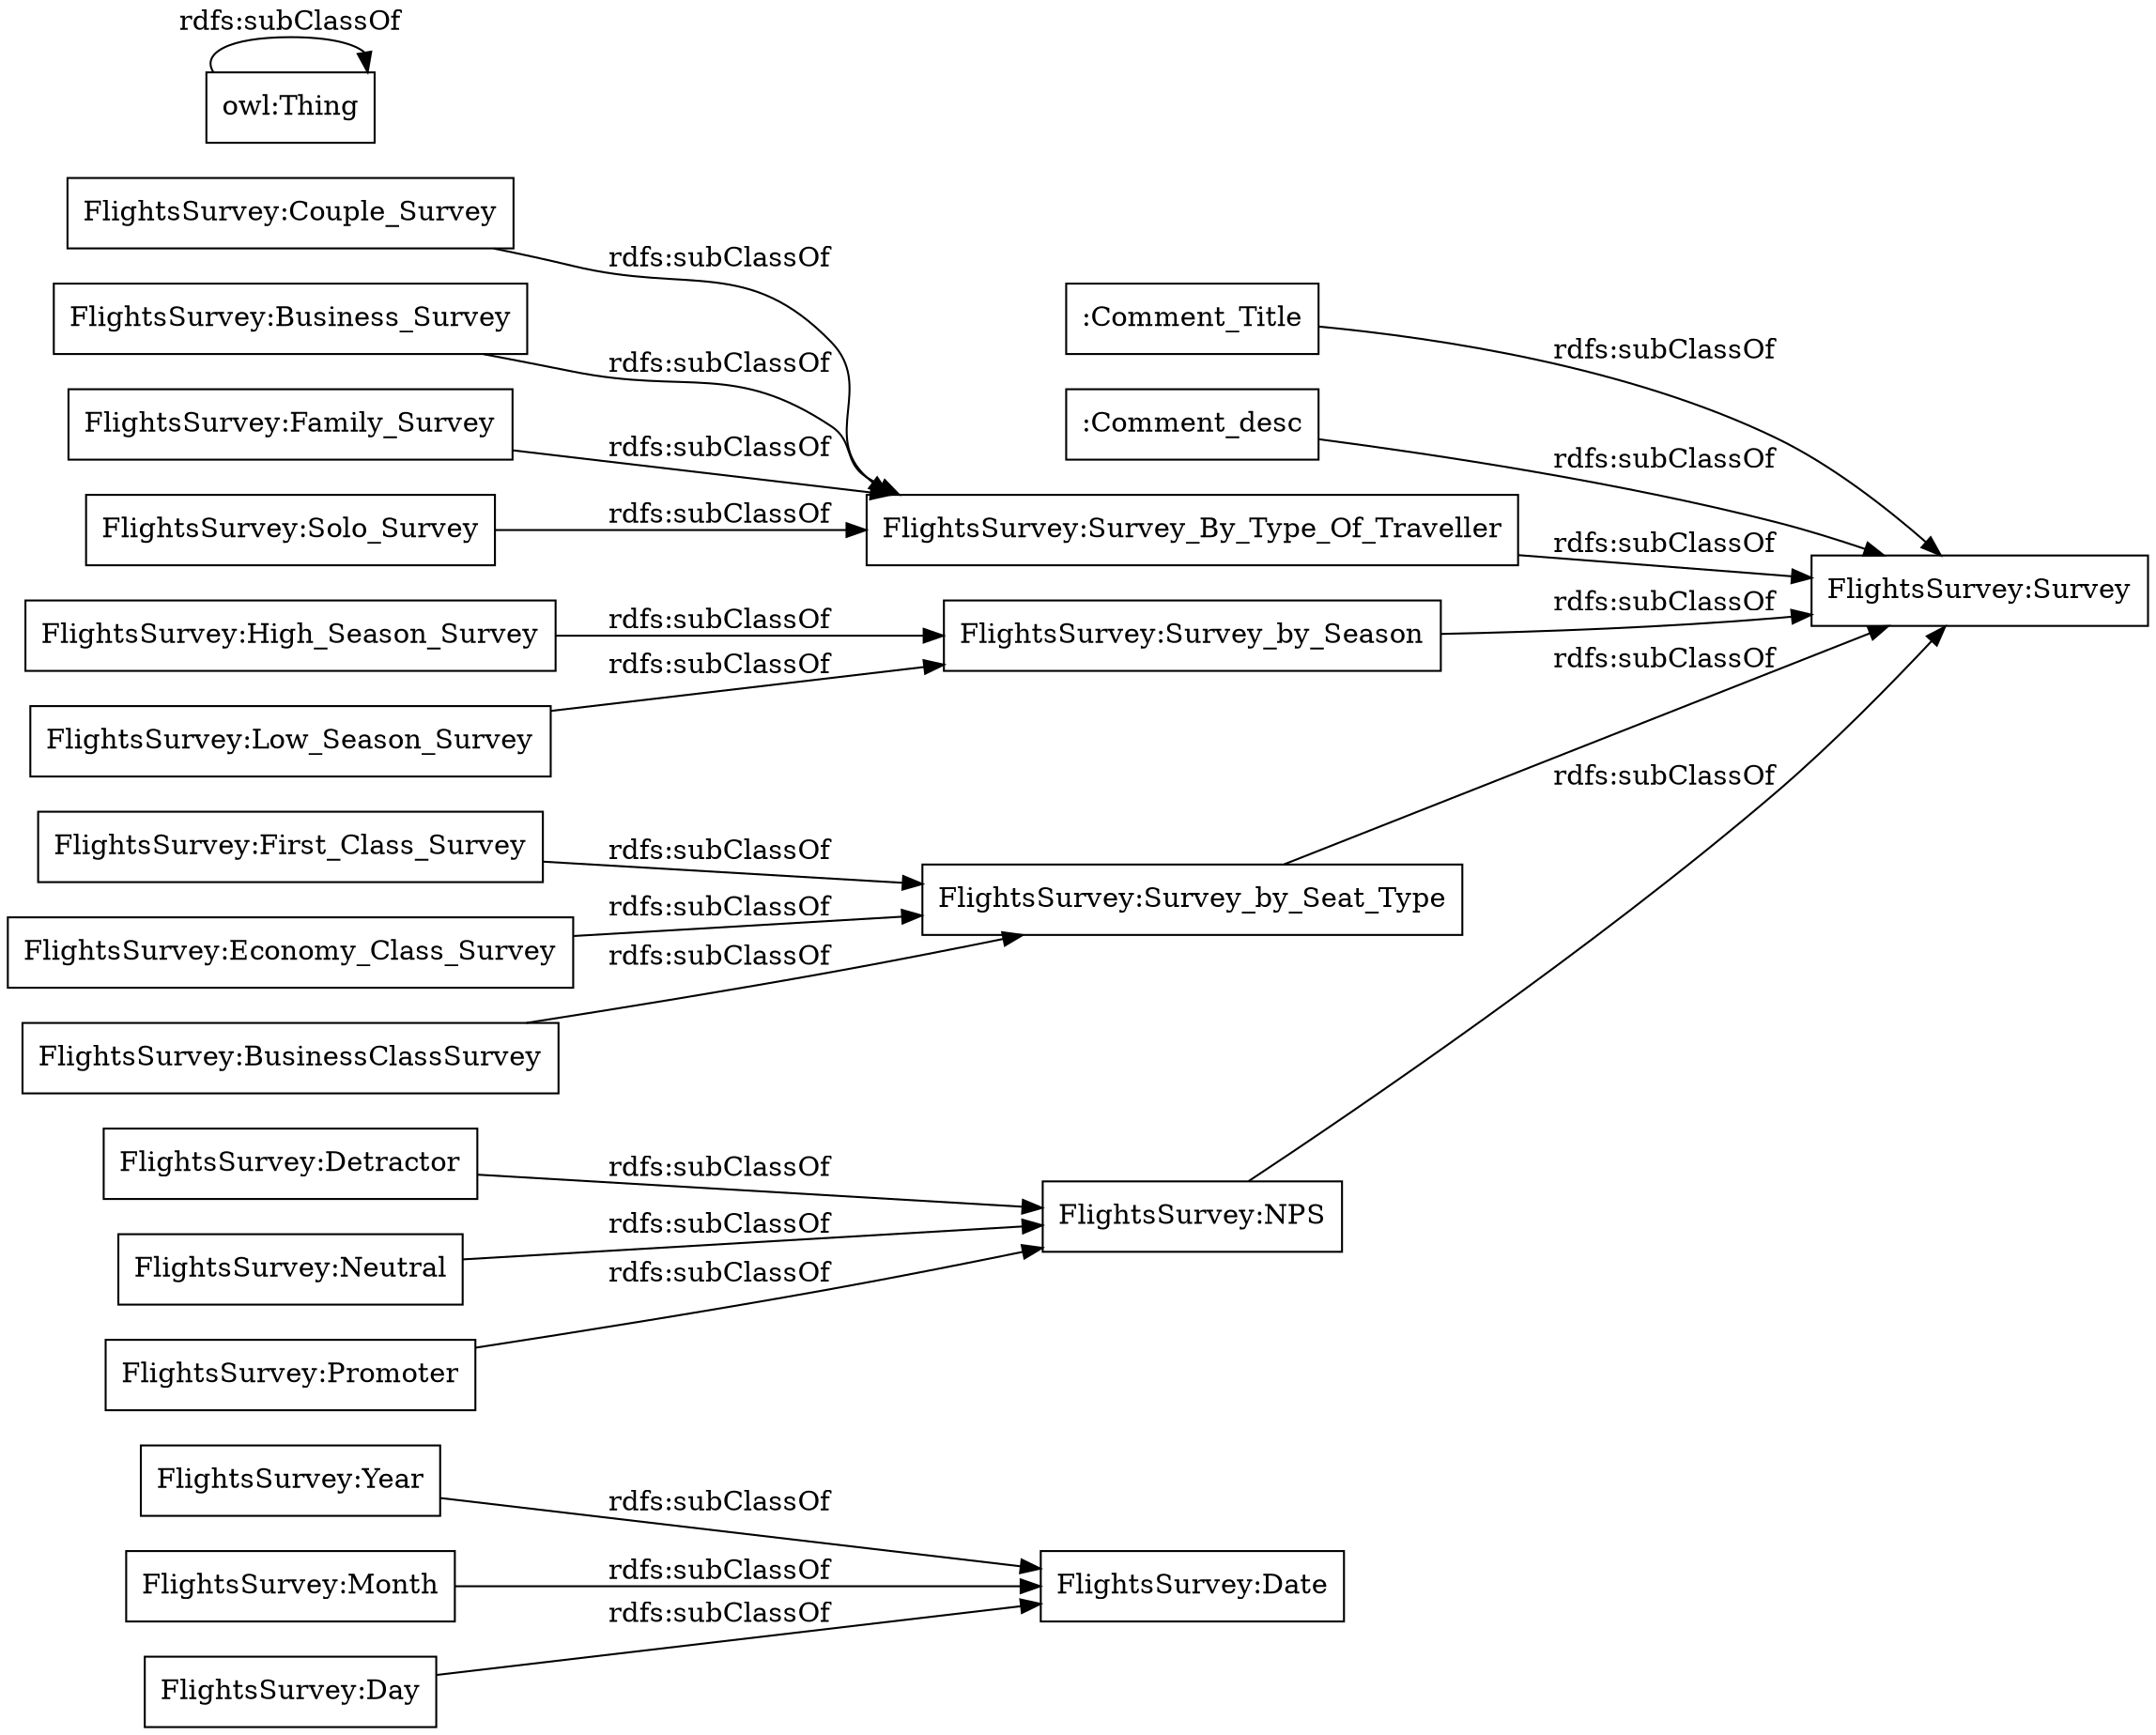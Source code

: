 digraph ar2dtool_diagram { 
rankdir=LR;
size="1000"
node [shape = rectangle, color="black"]; "FlightsSurvey:Date" "FlightsSurvey:Survey" ":Comment_Title" "FlightsSurvey:Detractor" "FlightsSurvey:Neutral" "FlightsSurvey:Promoter" ":Comment_desc" "FlightsSurvey:Survey_By_Type_Of_Traveller" "FlightsSurvey:Year" "FlightsSurvey:Survey_by_Season" "FlightsSurvey:High_Season_Survey" "FlightsSurvey:First_Class_Survey" "FlightsSurvey:Survey_by_Seat_Type" "FlightsSurvey:Month" "FlightsSurvey:Economy_Class_Survey" "FlightsSurvey:BusinessClassSurvey" "FlightsSurvey:Couple_Survey" "FlightsSurvey:Business_Survey" "FlightsSurvey:NPS" "FlightsSurvey:Family_Survey" "FlightsSurvey:Low_Season_Survey" "FlightsSurvey:Day" "FlightsSurvey:Solo_Survey" ; /*classes style*/
	":Comment_desc" -> "FlightsSurvey:Survey" [ label = "rdfs:subClassOf" ];
	"FlightsSurvey:First_Class_Survey" -> "FlightsSurvey:Survey_by_Seat_Type" [ label = "rdfs:subClassOf" ];
	"FlightsSurvey:Month" -> "FlightsSurvey:Date" [ label = "rdfs:subClassOf" ];
	"FlightsSurvey:Detractor" -> "FlightsSurvey:NPS" [ label = "rdfs:subClassOf" ];
	"FlightsSurvey:Survey_By_Type_Of_Traveller" -> "FlightsSurvey:Survey" [ label = "rdfs:subClassOf" ];
	"FlightsSurvey:Day" -> "FlightsSurvey:Date" [ label = "rdfs:subClassOf" ];
	"FlightsSurvey:BusinessClassSurvey" -> "FlightsSurvey:Survey_by_Seat_Type" [ label = "rdfs:subClassOf" ];
	"owl:Thing" -> "owl:Thing" [ label = "rdfs:subClassOf" ];
	"FlightsSurvey:High_Season_Survey" -> "FlightsSurvey:Survey_by_Season" [ label = "rdfs:subClassOf" ];
	"FlightsSurvey:Low_Season_Survey" -> "FlightsSurvey:Survey_by_Season" [ label = "rdfs:subClassOf" ];
	"FlightsSurvey:Survey_by_Seat_Type" -> "FlightsSurvey:Survey" [ label = "rdfs:subClassOf" ];
	":Comment_Title" -> "FlightsSurvey:Survey" [ label = "rdfs:subClassOf" ];
	"FlightsSurvey:Couple_Survey" -> "FlightsSurvey:Survey_By_Type_Of_Traveller" [ label = "rdfs:subClassOf" ];
	"FlightsSurvey:Survey_by_Season" -> "FlightsSurvey:Survey" [ label = "rdfs:subClassOf" ];
	"FlightsSurvey:Solo_Survey" -> "FlightsSurvey:Survey_By_Type_Of_Traveller" [ label = "rdfs:subClassOf" ];
	"FlightsSurvey:Business_Survey" -> "FlightsSurvey:Survey_By_Type_Of_Traveller" [ label = "rdfs:subClassOf" ];
	"FlightsSurvey:Family_Survey" -> "FlightsSurvey:Survey_By_Type_Of_Traveller" [ label = "rdfs:subClassOf" ];
	"FlightsSurvey:Promoter" -> "FlightsSurvey:NPS" [ label = "rdfs:subClassOf" ];
	"FlightsSurvey:Economy_Class_Survey" -> "FlightsSurvey:Survey_by_Seat_Type" [ label = "rdfs:subClassOf" ];
	"FlightsSurvey:Neutral" -> "FlightsSurvey:NPS" [ label = "rdfs:subClassOf" ];
	"FlightsSurvey:Year" -> "FlightsSurvey:Date" [ label = "rdfs:subClassOf" ];
	"FlightsSurvey:NPS" -> "FlightsSurvey:Survey" [ label = "rdfs:subClassOf" ];

}
